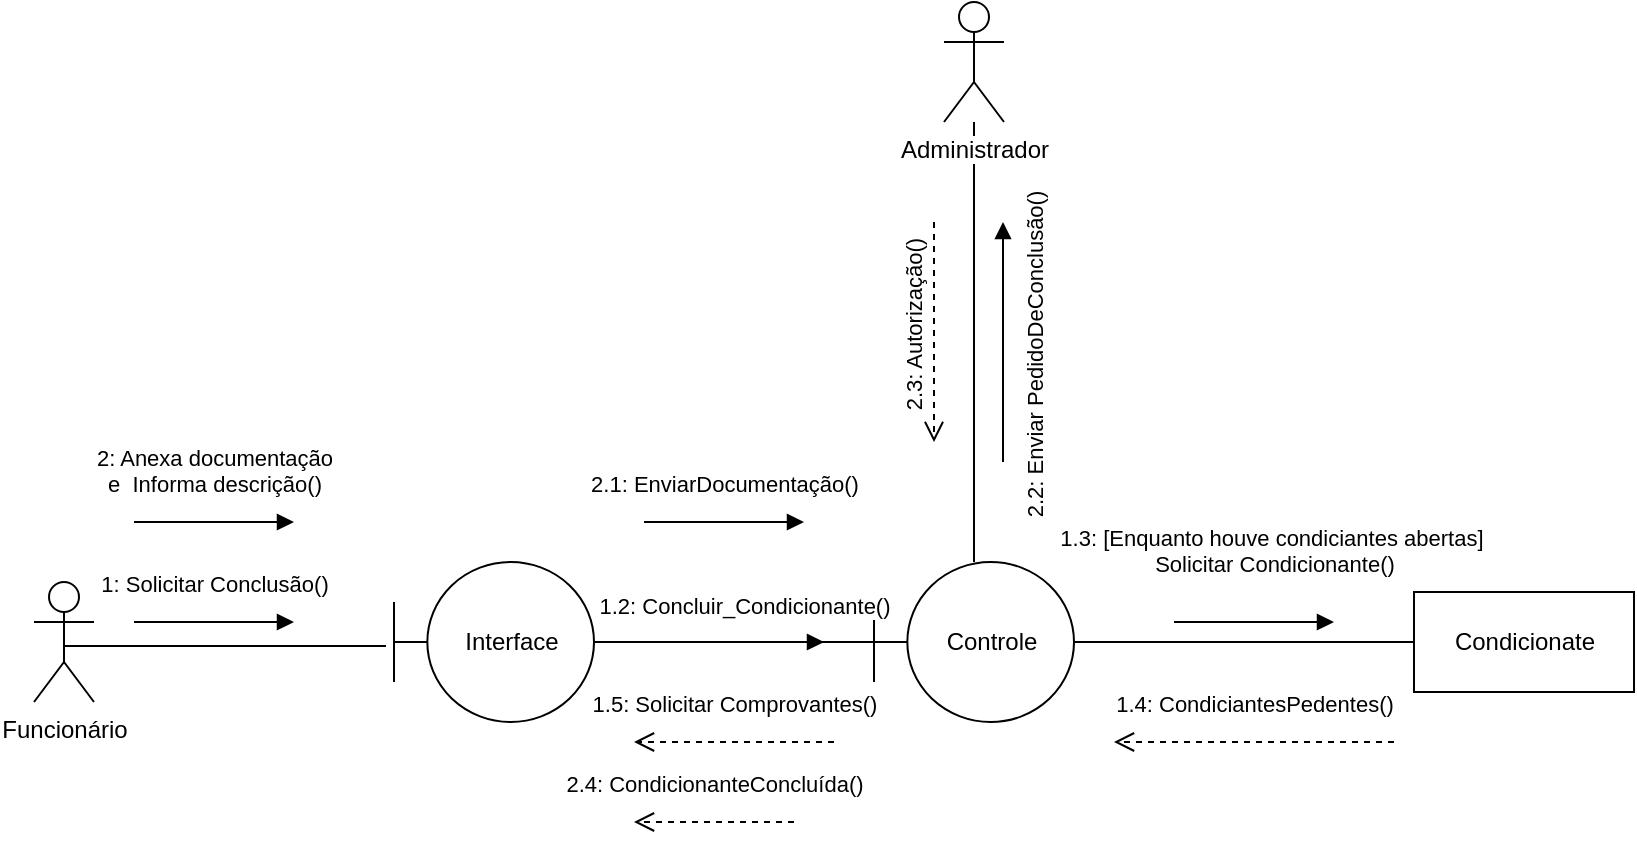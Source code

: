 <mxfile version="12.3.7" type="device" pages="2"><diagram name="Page-1" id="c4acf3e9-155e-7222-9cf6-157b1a14988f"><mxGraphModel dx="1718" dy="1634" grid="1" gridSize="10" guides="1" tooltips="1" connect="1" arrows="1" fold="1" page="1" pageScale="1" pageWidth="850" pageHeight="1100" background="#ffffff" math="0" shadow="0"><root><mxCell id="0"/><mxCell id="1" parent="0"/><mxCell id="aE0h8bJ1oRZVOPsR-xV4-22" style="edgeStyle=orthogonalEdgeStyle;rounded=0;orthogonalLoop=1;jettySize=auto;html=1;exitX=0.5;exitY=0;exitDx=0;exitDy=0;exitPerimeter=0;entryX=-0.04;entryY=0.525;entryDx=0;entryDy=0;entryPerimeter=0;endArrow=none;endFill=0;" parent="1" source="aE0h8bJ1oRZVOPsR-xV4-10" target="aE0h8bJ1oRZVOPsR-xV4-12" edge="1"><mxGeometry relative="1" as="geometry"><Array as="points"><mxPoint x="-781" y="-748"/></Array></mxGeometry></mxCell><mxCell id="aE0h8bJ1oRZVOPsR-xV4-10" value="Funcionário" style="shape=umlActor;verticalLabelPosition=bottom;labelBackgroundColor=#ffffff;verticalAlign=top;html=1;outlineConnect=0;" parent="1" vertex="1"><mxGeometry x="-796" y="-780" width="30" height="60" as="geometry"/></mxCell><mxCell id="aE0h8bJ1oRZVOPsR-xV4-19" style="edgeStyle=orthogonalEdgeStyle;rounded=0;orthogonalLoop=1;jettySize=auto;html=1;endArrow=none;endFill=0;" parent="1" source="aE0h8bJ1oRZVOPsR-xV4-12" target="aE0h8bJ1oRZVOPsR-xV4-13" edge="1"><mxGeometry relative="1" as="geometry"/></mxCell><mxCell id="aE0h8bJ1oRZVOPsR-xV4-12" value="Interface" style="shape=umlBoundary;whiteSpace=wrap;html=1;" parent="1" vertex="1"><mxGeometry x="-616" y="-790" width="100" height="80" as="geometry"/></mxCell><mxCell id="2a3ewdaPCh-1xRew81gl-8" style="edgeStyle=orthogonalEdgeStyle;rounded=0;orthogonalLoop=1;jettySize=auto;html=1;endArrow=none;endFill=0;" parent="1" source="aE0h8bJ1oRZVOPsR-xV4-13" target="2a3ewdaPCh-1xRew81gl-7" edge="1"><mxGeometry relative="1" as="geometry"/></mxCell><mxCell id="2a3ewdaPCh-1xRew81gl-26" style="edgeStyle=orthogonalEdgeStyle;rounded=0;orthogonalLoop=1;jettySize=auto;html=1;endArrow=none;endFill=0;" parent="1" source="aE0h8bJ1oRZVOPsR-xV4-13" target="2a3ewdaPCh-1xRew81gl-9" edge="1"><mxGeometry relative="1" as="geometry"/></mxCell><mxCell id="aE0h8bJ1oRZVOPsR-xV4-13" value="Controle" style="shape=umlBoundary;whiteSpace=wrap;html=1;" parent="1" vertex="1"><mxGeometry x="-376" y="-790" width="100" height="80" as="geometry"/></mxCell><mxCell id="2a3ewdaPCh-1xRew81gl-3" value="2.2: Enviar PedidoDeConclusão()" style="html=1;verticalAlign=top;endArrow=block;horizontal=0;" parent="1" edge="1"><mxGeometry y="-10" width="80" relative="1" as="geometry"><mxPoint x="-311.5" y="-840" as="sourcePoint"/><mxPoint x="-311.5" y="-960" as="targetPoint"/><mxPoint as="offset"/></mxGeometry></mxCell><mxCell id="2a3ewdaPCh-1xRew81gl-4" value="2.3: Autorização()&amp;nbsp;" style="html=1;verticalAlign=middle;endArrow=open;dashed=1;endSize=8;horizontal=0;" parent="1" edge="1"><mxGeometry x="-0.091" y="-10" relative="1" as="geometry"><mxPoint x="-346" y="-960" as="sourcePoint"/><mxPoint x="-346" y="-850" as="targetPoint"/><mxPoint as="offset"/></mxGeometry></mxCell><mxCell id="2a3ewdaPCh-1xRew81gl-5" value="1.5: Solicitar Comprovantes()" style="html=1;verticalAlign=bottom;endArrow=open;dashed=1;endSize=8;" parent="1" edge="1"><mxGeometry y="-10" relative="1" as="geometry"><mxPoint x="-396" y="-700" as="sourcePoint"/><mxPoint x="-496" y="-700" as="targetPoint"/><mxPoint as="offset"/></mxGeometry></mxCell><mxCell id="2a3ewdaPCh-1xRew81gl-6" value="1: Solicitar Conclusão()" style="html=1;verticalAlign=bottom;endArrow=block;" parent="1" edge="1"><mxGeometry y="10" width="80" relative="1" as="geometry"><mxPoint x="-746" y="-760" as="sourcePoint"/><mxPoint x="-666" y="-760" as="targetPoint"/><mxPoint as="offset"/></mxGeometry></mxCell><mxCell id="2a3ewdaPCh-1xRew81gl-7" value="Condicionate" style="html=1;" parent="1" vertex="1"><mxGeometry x="-106" y="-775" width="110" height="50" as="geometry"/></mxCell><mxCell id="2a3ewdaPCh-1xRew81gl-9" value="Administrador" style="shape=umlActor;verticalLabelPosition=bottom;labelBackgroundColor=#ffffff;verticalAlign=top;html=1;outlineConnect=0;" parent="1" vertex="1"><mxGeometry x="-341" y="-1070" width="30" height="60" as="geometry"/></mxCell><mxCell id="2a3ewdaPCh-1xRew81gl-15" value="1.3: [Enquanto houve condiciantes abertas]&amp;nbsp;&lt;br&gt;Solicitar Condicionante()" style="html=1;verticalAlign=bottom;endArrow=block;" parent="1" edge="1"><mxGeometry x="0.25" y="20" width="80" relative="1" as="geometry"><mxPoint x="-226" y="-760" as="sourcePoint"/><mxPoint x="-146" y="-760" as="targetPoint"/><mxPoint as="offset"/></mxGeometry></mxCell><mxCell id="2a3ewdaPCh-1xRew81gl-18" value="1.4: CondiciantesPedentes()" style="html=1;verticalAlign=bottom;endArrow=open;dashed=1;endSize=8;" parent="1" edge="1"><mxGeometry y="-10" relative="1" as="geometry"><mxPoint x="-116" y="-700" as="sourcePoint"/><mxPoint x="-256" y="-700" as="targetPoint"/><Array as="points"><mxPoint x="-196" y="-700"/></Array><mxPoint as="offset"/></mxGeometry></mxCell><mxCell id="2a3ewdaPCh-1xRew81gl-19" value="2: Anexa documentação &lt;br&gt;e&amp;nbsp; Informa descrição()" style="html=1;verticalAlign=bottom;endArrow=block;" parent="1" edge="1"><mxGeometry y="10" width="80" relative="1" as="geometry"><mxPoint x="-746" y="-810" as="sourcePoint"/><mxPoint x="-666" y="-810" as="targetPoint"/><mxPoint as="offset"/></mxGeometry></mxCell><mxCell id="2a3ewdaPCh-1xRew81gl-23" value="2.1: EnviarDocumentação()" style="html=1;verticalAlign=bottom;endArrow=block;" parent="1" edge="1"><mxGeometry y="10" width="80" relative="1" as="geometry"><mxPoint x="-491" y="-810" as="sourcePoint"/><mxPoint x="-411" y="-810" as="targetPoint"/><mxPoint as="offset"/></mxGeometry></mxCell><mxCell id="2a3ewdaPCh-1xRew81gl-24" value="1.2: Concluir_Condicionante()" style="html=1;verticalAlign=bottom;endArrow=block;" parent="1" edge="1"><mxGeometry y="10" width="80" relative="1" as="geometry"><mxPoint x="-481" y="-750" as="sourcePoint"/><mxPoint x="-401" y="-750" as="targetPoint"/><mxPoint y="1" as="offset"/></mxGeometry></mxCell><mxCell id="2a3ewdaPCh-1xRew81gl-25" value="2.4: CondicionanteConcluída()" style="html=1;verticalAlign=bottom;endArrow=open;dashed=1;endSize=8;" parent="1" edge="1"><mxGeometry y="-10" relative="1" as="geometry"><mxPoint x="-416" y="-660" as="sourcePoint"/><mxPoint x="-496" y="-660" as="targetPoint"/><mxPoint as="offset"/></mxGeometry></mxCell></root></mxGraphModel></diagram><diagram id="mULAcgezjepbnO0S8fcp" name="Página-2"><mxGraphModel dx="868" dy="534" grid="1" gridSize="10" guides="1" tooltips="1" connect="1" arrows="1" fold="1" page="1" pageScale="1" pageWidth="827" pageHeight="1169" math="0" shadow="0"><root><mxCell id="lsEZO56mAaY8bboiaF_G-0"/><mxCell id="lsEZO56mAaY8bboiaF_G-1" parent="lsEZO56mAaY8bboiaF_G-0"/><mxCell id="lsEZO56mAaY8bboiaF_G-2" value="Controle de licenças" style="html=1;whiteSpace=wrap;container=1;fontSize=11;fontColor=#000000;spacing=0;strokeOpacity=100;fillOpacity=0;fillColor=#000000;strokeWidth=1.2;verticalAlign=top;" vertex="1" parent="lsEZO56mAaY8bboiaF_G-1"><mxGeometry x="30" y="215" width="588" height="480" as="geometry"><mxRectangle x="72" y="720" width="130" height="20" as="alternateBounds"/></mxGeometry></mxCell><mxCell id="lsEZO56mAaY8bboiaF_G-3" value="Administrador" style="html=1;whiteSpace=wrap;shape=umlActor;labelPosition=center;verticalLabelPosition=bottom;verticalAlign=top;whiteSpace=nowrap;fontSize=11;fontColor=#000000;spacing=0;strokeOpacity=100;strokeWidth=1.2;" vertex="1" parent="lsEZO56mAaY8bboiaF_G-1"><mxGeometry x="97" y="370" width="48" height="96" as="geometry"/></mxCell><mxCell id="lsEZO56mAaY8bboiaF_G-4" value="Autenticar&amp;nbsp; usuário" style="html=1;whiteSpace=wrap;shape=ellipse;fontSize=11;spacing=5;strokeOpacity=100;strokeWidth=1.2;" vertex="1" parent="lsEZO56mAaY8bboiaF_G-1"><mxGeometry x="469" y="397" width="84" height="54" as="geometry"/></mxCell><mxCell id="lsEZO56mAaY8bboiaF_G-5" value="include" style="html=1;whiteSpace=wrap;;fontSize=11;fontColor=#000000;spacing=5;strokeOpacity=0;fillOpacity=0;fillColor=#ffffff;strokeWidth=1.2;" vertex="1" parent="lsEZO56mAaY8bboiaF_G-1"><mxGeometry x="421" y="430" width="48" height="15" as="geometry"/></mxCell><mxCell id="lsEZO56mAaY8bboiaF_G-6" style="edgeStyle=orthogonalEdgeStyle;rounded=0;orthogonalLoop=1;jettySize=auto;html=1;exitX=1;exitY=0.5;exitDx=0;exitDy=0;entryX=0;entryY=0.5;entryDx=0;entryDy=0;dashed=1;" edge="1" parent="lsEZO56mAaY8bboiaF_G-1" source="lsEZO56mAaY8bboiaF_G-7" target="lsEZO56mAaY8bboiaF_G-4"><mxGeometry relative="1" as="geometry"/></mxCell><mxCell id="lsEZO56mAaY8bboiaF_G-7" value="Adicionar Licença" style="html=1;whiteSpace=wrap;shape=ellipse;fontSize=11;fontColor=#000000;spacing=5;strokeOpacity=100;strokeWidth=1.2;" vertex="1" parent="lsEZO56mAaY8bboiaF_G-1"><mxGeometry x="253" y="250" width="96" height="60" as="geometry"/></mxCell><mxCell id="lsEZO56mAaY8bboiaF_G-8" value="" style="html=1;jettySize=18;fontSize=11;strokeWidth=1.2;rounded=1;arcSize=0;edgeStyle=orthogonalEdgeStyle;startArrow=none;endArrow=none;exitX=0.512;exitY=0.5;exitPerimeter=1;entryX=-0.006;entryY=0.5;entryPerimeter=1;" edge="1" parent="lsEZO56mAaY8bboiaF_G-1" source="lsEZO56mAaY8bboiaF_G-3" target="lsEZO56mAaY8bboiaF_G-7"><mxGeometry width="100" height="100" relative="1" as="geometry"/></mxCell><mxCell id="lsEZO56mAaY8bboiaF_G-9" style="edgeStyle=orthogonalEdgeStyle;rounded=0;orthogonalLoop=1;jettySize=auto;html=1;exitX=1;exitY=0.5;exitDx=0;exitDy=0;dashed=1;" edge="1" parent="lsEZO56mAaY8bboiaF_G-1" source="lsEZO56mAaY8bboiaF_G-10" target="lsEZO56mAaY8bboiaF_G-4"><mxGeometry relative="1" as="geometry"/></mxCell><mxCell id="lsEZO56mAaY8bboiaF_G-10" value="Alterar Licença" style="html=1;whiteSpace=wrap;shape=ellipse;fontSize=11;spacing=5;strokeOpacity=100;strokeWidth=1.2;" vertex="1" parent="lsEZO56mAaY8bboiaF_G-1"><mxGeometry x="253" y="346" width="96" height="60" as="geometry"/></mxCell><mxCell id="lsEZO56mAaY8bboiaF_G-11" style="edgeStyle=orthogonalEdgeStyle;rounded=0;orthogonalLoop=1;jettySize=auto;html=1;dashed=1;" edge="1" parent="lsEZO56mAaY8bboiaF_G-1" source="lsEZO56mAaY8bboiaF_G-12" target="lsEZO56mAaY8bboiaF_G-4"><mxGeometry relative="1" as="geometry"/></mxCell><mxCell id="lsEZO56mAaY8bboiaF_G-12" value="Remover Licença" style="html=1;whiteSpace=wrap;shape=ellipse;fontSize=11;spacing=5;strokeOpacity=100;strokeWidth=1.2;" vertex="1" parent="lsEZO56mAaY8bboiaF_G-1"><mxGeometry x="253" y="442" width="96" height="60" as="geometry"/></mxCell><mxCell id="lsEZO56mAaY8bboiaF_G-13" style="edgeStyle=orthogonalEdgeStyle;rounded=0;orthogonalLoop=1;jettySize=auto;html=1;entryX=0;entryY=0.5;entryDx=0;entryDy=0;dashed=1;" edge="1" parent="lsEZO56mAaY8bboiaF_G-1" source="lsEZO56mAaY8bboiaF_G-14" target="lsEZO56mAaY8bboiaF_G-4"><mxGeometry relative="1" as="geometry"/></mxCell><mxCell id="lsEZO56mAaY8bboiaF_G-14" value="Visualizar&amp;nbsp;as licenças" style="html=1;whiteSpace=wrap;shape=ellipse;fontSize=11;spacing=5;strokeOpacity=100;strokeWidth=1.2;" vertex="1" parent="lsEZO56mAaY8bboiaF_G-1"><mxGeometry x="253" y="550" width="96" height="60" as="geometry"/></mxCell><mxCell id="lsEZO56mAaY8bboiaF_G-15" value="" style="html=1;jettySize=18;fontSize=11;strokeWidth=1.2;rounded=1;arcSize=0;edgeStyle=orthogonalEdgeStyle;startArrow=none;endArrow=none;exitX=0.512;exitY=0.5;exitPerimeter=1;entryX=-0.006;entryY=0.5;entryPerimeter=1;" edge="1" parent="lsEZO56mAaY8bboiaF_G-1" source="lsEZO56mAaY8bboiaF_G-3" target="lsEZO56mAaY8bboiaF_G-10"><mxGeometry width="100" height="100" relative="1" as="geometry"/></mxCell><mxCell id="lsEZO56mAaY8bboiaF_G-16" value="" style="html=1;jettySize=18;fontSize=11;strokeWidth=1.2;rounded=1;arcSize=0;edgeStyle=orthogonalEdgeStyle;startArrow=none;endArrow=none;exitX=1;exitY=0.5;exitPerimeter=1;entryX=-0.006;entryY=0.5;entryPerimeter=1;" edge="1" parent="lsEZO56mAaY8bboiaF_G-1" source="lsEZO56mAaY8bboiaF_G-3" target="lsEZO56mAaY8bboiaF_G-12"><mxGeometry width="100" height="100" relative="1" as="geometry"/></mxCell><mxCell id="lsEZO56mAaY8bboiaF_G-17" value="" style="html=1;jettySize=18;fontSize=11;strokeWidth=1.2;rounded=1;arcSize=0;edgeStyle=orthogonalEdgeStyle;startArrow=none;endArrow=none;exitX=0.512;exitY=0.5;exitPerimeter=1;entryX=-0.006;entryY=0.5;entryPerimeter=1;" edge="1" parent="lsEZO56mAaY8bboiaF_G-1" source="lsEZO56mAaY8bboiaF_G-3" target="lsEZO56mAaY8bboiaF_G-14"><mxGeometry width="100" height="100" relative="1" as="geometry"/></mxCell><mxCell id="lsEZO56mAaY8bboiaF_G-18" value="Controle de usuários" style="html=1;whiteSpace=wrap;container=1;fontSize=11;fontColor=#000000;spacing=0;strokeOpacity=100;fillOpacity=0;fillColor=#000000;strokeWidth=1.2;verticalAlign=top;" vertex="1" parent="lsEZO56mAaY8bboiaF_G-1"><mxGeometry x="655" y="215" width="588" height="480" as="geometry"><mxRectangle x="72" y="720" width="130" height="20" as="alternateBounds"/></mxGeometry></mxCell><mxCell id="lsEZO56mAaY8bboiaF_G-19" value="Administrador" style="html=1;whiteSpace=wrap;shape=umlActor;labelPosition=center;verticalLabelPosition=bottom;verticalAlign=top;whiteSpace=nowrap;fontSize=11;fontColor=#000000;spacing=0;strokeOpacity=100;strokeWidth=1.2;" vertex="1" parent="lsEZO56mAaY8bboiaF_G-1"><mxGeometry x="722" y="370" width="48" height="96" as="geometry"/></mxCell><mxCell id="lsEZO56mAaY8bboiaF_G-20" value="Autenticar&amp;nbsp; usuário" style="html=1;whiteSpace=wrap;shape=ellipse;fontSize=11;spacing=5;strokeOpacity=100;strokeWidth=1.2;" vertex="1" parent="lsEZO56mAaY8bboiaF_G-1"><mxGeometry x="1094" y="397" width="84" height="54" as="geometry"/></mxCell><mxCell id="lsEZO56mAaY8bboiaF_G-21" value="include" style="html=1;whiteSpace=wrap;;fontSize=11;fontColor=#000000;spacing=5;strokeOpacity=0;fillOpacity=0;fillColor=#ffffff;strokeWidth=1.2;" vertex="1" parent="lsEZO56mAaY8bboiaF_G-1"><mxGeometry x="1046" y="430" width="48" height="15" as="geometry"/></mxCell><mxCell id="lsEZO56mAaY8bboiaF_G-22" style="edgeStyle=orthogonalEdgeStyle;rounded=0;orthogonalLoop=1;jettySize=auto;html=1;exitX=1;exitY=0.5;exitDx=0;exitDy=0;entryX=0;entryY=0.5;entryDx=0;entryDy=0;dashed=1;" edge="1" parent="lsEZO56mAaY8bboiaF_G-1" source="lsEZO56mAaY8bboiaF_G-23" target="lsEZO56mAaY8bboiaF_G-20"><mxGeometry relative="1" as="geometry"/></mxCell><mxCell id="lsEZO56mAaY8bboiaF_G-23" value="Adicionar Usuário" style="html=1;whiteSpace=wrap;shape=ellipse;fontSize=11;fontColor=#000000;spacing=5;strokeOpacity=100;strokeWidth=1.2;" vertex="1" parent="lsEZO56mAaY8bboiaF_G-1"><mxGeometry x="878" y="250" width="96" height="60" as="geometry"/></mxCell><mxCell id="lsEZO56mAaY8bboiaF_G-24" value="" style="html=1;jettySize=18;fontSize=11;strokeWidth=1.2;rounded=1;arcSize=0;edgeStyle=orthogonalEdgeStyle;startArrow=none;endArrow=none;exitX=0.512;exitY=0.5;exitPerimeter=1;entryX=-0.006;entryY=0.5;entryPerimeter=1;" edge="1" parent="lsEZO56mAaY8bboiaF_G-1" source="lsEZO56mAaY8bboiaF_G-19" target="lsEZO56mAaY8bboiaF_G-23"><mxGeometry width="100" height="100" relative="1" as="geometry"/></mxCell><mxCell id="lsEZO56mAaY8bboiaF_G-25" style="edgeStyle=orthogonalEdgeStyle;rounded=0;orthogonalLoop=1;jettySize=auto;html=1;exitX=1;exitY=0.5;exitDx=0;exitDy=0;dashed=1;" edge="1" parent="lsEZO56mAaY8bboiaF_G-1" source="lsEZO56mAaY8bboiaF_G-26" target="lsEZO56mAaY8bboiaF_G-20"><mxGeometry relative="1" as="geometry"/></mxCell><mxCell id="lsEZO56mAaY8bboiaF_G-26" value="Alterar Usuário" style="html=1;whiteSpace=wrap;shape=ellipse;fontSize=11;spacing=5;strokeOpacity=100;strokeWidth=1.2;" vertex="1" parent="lsEZO56mAaY8bboiaF_G-1"><mxGeometry x="878" y="346" width="96" height="60" as="geometry"/></mxCell><mxCell id="lsEZO56mAaY8bboiaF_G-27" style="edgeStyle=orthogonalEdgeStyle;rounded=0;orthogonalLoop=1;jettySize=auto;html=1;dashed=1;" edge="1" parent="lsEZO56mAaY8bboiaF_G-1" source="lsEZO56mAaY8bboiaF_G-28" target="lsEZO56mAaY8bboiaF_G-20"><mxGeometry relative="1" as="geometry"/></mxCell><mxCell id="lsEZO56mAaY8bboiaF_G-28" value="Remover Usuário" style="html=1;whiteSpace=wrap;shape=ellipse;fontSize=11;spacing=5;strokeOpacity=100;strokeWidth=1.2;" vertex="1" parent="lsEZO56mAaY8bboiaF_G-1"><mxGeometry x="878" y="442" width="96" height="60" as="geometry"/></mxCell><mxCell id="lsEZO56mAaY8bboiaF_G-29" style="edgeStyle=orthogonalEdgeStyle;rounded=0;orthogonalLoop=1;jettySize=auto;html=1;entryX=0;entryY=0.5;entryDx=0;entryDy=0;dashed=1;" edge="1" parent="lsEZO56mAaY8bboiaF_G-1" source="lsEZO56mAaY8bboiaF_G-30" target="lsEZO56mAaY8bboiaF_G-20"><mxGeometry relative="1" as="geometry"/></mxCell><mxCell id="lsEZO56mAaY8bboiaF_G-30" value="Visualizar&amp;nbsp;Usuários" style="html=1;whiteSpace=wrap;shape=ellipse;fontSize=11;spacing=5;strokeOpacity=100;strokeWidth=1.2;" vertex="1" parent="lsEZO56mAaY8bboiaF_G-1"><mxGeometry x="878" y="550" width="96" height="60" as="geometry"/></mxCell><mxCell id="lsEZO56mAaY8bboiaF_G-31" value="" style="html=1;jettySize=18;fontSize=11;strokeWidth=1.2;rounded=1;arcSize=0;edgeStyle=orthogonalEdgeStyle;startArrow=none;endArrow=none;exitX=0.512;exitY=0.5;exitPerimeter=1;entryX=-0.006;entryY=0.5;entryPerimeter=1;" edge="1" parent="lsEZO56mAaY8bboiaF_G-1" source="lsEZO56mAaY8bboiaF_G-19" target="lsEZO56mAaY8bboiaF_G-26"><mxGeometry width="100" height="100" relative="1" as="geometry"/></mxCell><mxCell id="lsEZO56mAaY8bboiaF_G-32" value="" style="html=1;jettySize=18;fontSize=11;strokeWidth=1.2;rounded=1;arcSize=0;edgeStyle=orthogonalEdgeStyle;startArrow=none;endArrow=none;exitX=1;exitY=0.5;exitPerimeter=1;entryX=-0.006;entryY=0.5;entryPerimeter=1;" edge="1" parent="lsEZO56mAaY8bboiaF_G-1" source="lsEZO56mAaY8bboiaF_G-19" target="lsEZO56mAaY8bboiaF_G-28"><mxGeometry width="100" height="100" relative="1" as="geometry"/></mxCell><mxCell id="lsEZO56mAaY8bboiaF_G-33" value="" style="html=1;jettySize=18;fontSize=11;strokeWidth=1.2;rounded=1;arcSize=0;edgeStyle=orthogonalEdgeStyle;startArrow=none;endArrow=none;exitX=0.512;exitY=0.5;exitPerimeter=1;entryX=-0.006;entryY=0.5;entryPerimeter=1;" edge="1" parent="lsEZO56mAaY8bboiaF_G-1" source="lsEZO56mAaY8bboiaF_G-19" target="lsEZO56mAaY8bboiaF_G-30"><mxGeometry width="100" height="100" relative="1" as="geometry"/></mxCell><mxCell id="lsEZO56mAaY8bboiaF_G-34" value="Gerar relatório" style="html=1;whiteSpace=wrap;container=1;fontSize=11;fontColor=#000000;spacing=0;strokeOpacity=100;fillOpacity=0;fillColor=#000000;strokeWidth=1.2;verticalAlign=top;" vertex="1" parent="lsEZO56mAaY8bboiaF_G-1"><mxGeometry x="1267" y="215" width="510" height="320" as="geometry"><mxRectangle x="1277" y="50" width="130" height="20" as="alternateBounds"/></mxGeometry></mxCell><mxCell id="lsEZO56mAaY8bboiaF_G-35" value="Gerar relátorio" style="html=1;whiteSpace=wrap;shape=ellipse;fontSize=11;spacing=5;strokeOpacity=100;strokeWidth=1.2;" vertex="1" parent="lsEZO56mAaY8bboiaF_G-34"><mxGeometry x="171.735" y="115.333" width="83.265" height="40" as="geometry"/></mxCell><mxCell id="lsEZO56mAaY8bboiaF_G-36" value="Autenticar&amp;nbsp; usuário" style="html=1;whiteSpace=wrap;shape=ellipse;fontSize=11;spacing=5;strokeOpacity=100;strokeWidth=1.2;" vertex="1" parent="lsEZO56mAaY8bboiaF_G-34"><mxGeometry x="339.133" y="117.333" width="72.857" height="36" as="geometry"/></mxCell><mxCell id="lsEZO56mAaY8bboiaF_G-37" style="edgeStyle=orthogonalEdgeStyle;rounded=0;orthogonalLoop=1;jettySize=auto;html=1;entryX=0;entryY=0.5;entryDx=0;entryDy=0;dashed=1;" edge="1" parent="lsEZO56mAaY8bboiaF_G-34" source="lsEZO56mAaY8bboiaF_G-35" target="lsEZO56mAaY8bboiaF_G-36"><mxGeometry relative="1" as="geometry"/></mxCell><mxCell id="lsEZO56mAaY8bboiaF_G-38" value="include" style="html=1;whiteSpace=wrap;;fontSize=11;fontColor=#000000;spacing=5;strokeOpacity=0;fillOpacity=0;fillColor=#ffffff;strokeWidth=1.2;" vertex="1" parent="lsEZO56mAaY8bboiaF_G-34"><mxGeometry x="291" y="120.5" width="48" height="15" as="geometry"/></mxCell><mxCell id="lsEZO56mAaY8bboiaF_G-39" value="Administrador" style="html=1;whiteSpace=wrap;shape=umlActor;labelPosition=center;verticalLabelPosition=bottom;verticalAlign=top;whiteSpace=nowrap;fontSize=11;fontColor=#000000;spacing=0;strokeOpacity=100;strokeWidth=1.2;" vertex="1" parent="lsEZO56mAaY8bboiaF_G-34"><mxGeometry x="60" y="87.5" width="48" height="96" as="geometry"/></mxCell><mxCell id="lsEZO56mAaY8bboiaF_G-40" value="" style="html=1;jettySize=18;fontSize=11;strokeWidth=1.2;rounded=1;arcSize=0;edgeStyle=orthogonalEdgeStyle;startArrow=none;endArrow=none;exitX=0.512;exitY=0.5;exitPerimeter=1;entryX=-0.006;entryY=0.5;entryPerimeter=1;" edge="1" parent="lsEZO56mAaY8bboiaF_G-34" source="lsEZO56mAaY8bboiaF_G-39" target="lsEZO56mAaY8bboiaF_G-35"><mxGeometry width="100" height="100" relative="1" as="geometry"/></mxCell><mxCell id="lsEZO56mAaY8bboiaF_G-41" value="Controle de documentação" style="html=1;whiteSpace=wrap;container=1;fontSize=11;fontColor=#000000;spacing=0;strokeOpacity=100;fillOpacity=0;fillColor=#000000;strokeWidth=1.2;verticalAlign=top;" vertex="1" parent="lsEZO56mAaY8bboiaF_G-1"><mxGeometry x="37" y="727.5" width="588" height="480" as="geometry"><mxRectangle x="70" y="1272.5" width="130" height="20" as="alternateBounds"/></mxGeometry></mxCell><mxCell id="lsEZO56mAaY8bboiaF_G-42" value="Aprovar conclusão de condicionantes" style="html=1;whiteSpace=wrap;shape=ellipse;fontSize=11;spacing=5;strokeOpacity=100;strokeWidth=1.2;" vertex="1" parent="lsEZO56mAaY8bboiaF_G-41"><mxGeometry x="187.5" y="97.5" width="107" height="72" as="geometry"/></mxCell><mxCell id="lsEZO56mAaY8bboiaF_G-43" style="edgeStyle=orthogonalEdgeStyle;rounded=0;orthogonalLoop=1;jettySize=auto;html=1;exitX=1;exitY=0.5;exitDx=0;exitDy=0;entryX=0;entryY=0.5;entryDx=0;entryDy=0;dashed=1;" edge="1" parent="lsEZO56mAaY8bboiaF_G-41" source="lsEZO56mAaY8bboiaF_G-44" target="lsEZO56mAaY8bboiaF_G-45"><mxGeometry relative="1" as="geometry"/></mxCell><mxCell id="lsEZO56mAaY8bboiaF_G-44" value="Aprovar/Recusar requisição de prazos" style="html=1;whiteSpace=wrap;shape=ellipse;fontSize=11;spacing=5;strokeOpacity=100;strokeWidth=1.2;" vertex="1" parent="lsEZO56mAaY8bboiaF_G-41"><mxGeometry x="179.5" y="240" width="115" height="72" as="geometry"/></mxCell><mxCell id="lsEZO56mAaY8bboiaF_G-45" value="Autenticar&amp;nbsp; usuário" style="html=1;whiteSpace=wrap;shape=ellipse;fontSize=11;spacing=5;strokeOpacity=100;strokeWidth=1.2;" vertex="1" parent="lsEZO56mAaY8bboiaF_G-41"><mxGeometry x="430" y="186" width="84" height="54" as="geometry"/></mxCell><mxCell id="lsEZO56mAaY8bboiaF_G-46" style="edgeStyle=orthogonalEdgeStyle;rounded=0;orthogonalLoop=1;jettySize=auto;html=1;entryX=0;entryY=0.5;entryDx=0;entryDy=0;dashed=1;" edge="1" parent="lsEZO56mAaY8bboiaF_G-41" source="lsEZO56mAaY8bboiaF_G-42" target="lsEZO56mAaY8bboiaF_G-45"><mxGeometry relative="1" as="geometry"><mxPoint x="318.571" y="64.5" as="sourcePoint"/></mxGeometry></mxCell><mxCell id="lsEZO56mAaY8bboiaF_G-47" value="include" style="html=1;whiteSpace=wrap;;fontSize=11;fontColor=#000000;spacing=5;strokeOpacity=0;fillOpacity=0;fillColor=#ffffff;strokeWidth=1.2;" vertex="1" parent="lsEZO56mAaY8bboiaF_G-41"><mxGeometry x="380" y="198" width="48" height="15" as="geometry"/></mxCell><mxCell id="lsEZO56mAaY8bboiaF_G-48" style="edgeStyle=orthogonalEdgeStyle;rounded=0;orthogonalLoop=1;jettySize=auto;html=1;endArrow=none;endFill=0;" edge="1" parent="lsEZO56mAaY8bboiaF_G-41" source="lsEZO56mAaY8bboiaF_G-50" target="lsEZO56mAaY8bboiaF_G-42"><mxGeometry relative="1" as="geometry"><Array as="points"><mxPoint x="150" y="198"/><mxPoint x="150" y="134"/></Array></mxGeometry></mxCell><mxCell id="lsEZO56mAaY8bboiaF_G-49" style="edgeStyle=orthogonalEdgeStyle;rounded=0;orthogonalLoop=1;jettySize=auto;html=1;endArrow=none;endFill=0;" edge="1" parent="lsEZO56mAaY8bboiaF_G-41" source="lsEZO56mAaY8bboiaF_G-50" target="lsEZO56mAaY8bboiaF_G-44"><mxGeometry relative="1" as="geometry"><Array as="points"><mxPoint x="150" y="198"/><mxPoint x="150" y="276"/></Array></mxGeometry></mxCell><mxCell id="lsEZO56mAaY8bboiaF_G-50" value="Administrador" style="html=1;whiteSpace=wrap;shape=umlActor;labelPosition=center;verticalLabelPosition=bottom;verticalAlign=top;whiteSpace=nowrap;fontSize=11;fontColor=#000000;spacing=0;strokeOpacity=100;strokeWidth=1.2;" vertex="1" parent="lsEZO56mAaY8bboiaF_G-41"><mxGeometry x="50" y="150" width="48" height="96" as="geometry"/></mxCell><mxCell id="lsEZO56mAaY8bboiaF_G-51" value="Tem como elemento novo, &quot;Aprovar conclusão de condicionantes&quot;&amp;nbsp;" style="shape=note;whiteSpace=wrap;html=1;size=14;verticalAlign=top;align=left;spacingTop=-6;" vertex="1" parent="lsEZO56mAaY8bboiaF_G-41"><mxGeometry x="422" y="47.5" width="100" height="70" as="geometry"/></mxCell><mxCell id="lsEZO56mAaY8bboiaF_G-52" value="Controle de condicionantes" style="html=1;whiteSpace=wrap;container=1;fontSize=11;fontColor=#000000;spacing=0;strokeOpacity=100;fillOpacity=0;fillColor=#000000;strokeWidth=1.2;verticalAlign=top;" vertex="1" parent="lsEZO56mAaY8bboiaF_G-1"><mxGeometry x="655" y="727" width="588" height="480" as="geometry"><mxRectangle x="72" y="720" width="130" height="20" as="alternateBounds"/></mxGeometry></mxCell><mxCell id="lsEZO56mAaY8bboiaF_G-53" value="Administrador" style="html=1;whiteSpace=wrap;shape=umlActor;labelPosition=center;verticalLabelPosition=bottom;verticalAlign=top;whiteSpace=nowrap;fontSize=11;fontColor=#000000;spacing=0;strokeOpacity=100;strokeWidth=1.2;" vertex="1" parent="lsEZO56mAaY8bboiaF_G-1"><mxGeometry x="722" y="882" width="48" height="96" as="geometry"/></mxCell><mxCell id="lsEZO56mAaY8bboiaF_G-54" value="Autenticar&amp;nbsp; usuário" style="html=1;whiteSpace=wrap;shape=ellipse;fontSize=11;spacing=5;strokeOpacity=100;strokeWidth=1.2;" vertex="1" parent="lsEZO56mAaY8bboiaF_G-1"><mxGeometry x="1094" y="909" width="84" height="54" as="geometry"/></mxCell><mxCell id="lsEZO56mAaY8bboiaF_G-55" value="include" style="html=1;whiteSpace=wrap;;fontSize=11;fontColor=#000000;spacing=5;strokeOpacity=0;fillOpacity=0;fillColor=#ffffff;strokeWidth=1.2;" vertex="1" parent="lsEZO56mAaY8bboiaF_G-1"><mxGeometry x="1046" y="942" width="48" height="15" as="geometry"/></mxCell><mxCell id="lsEZO56mAaY8bboiaF_G-56" style="edgeStyle=orthogonalEdgeStyle;rounded=0;orthogonalLoop=1;jettySize=auto;html=1;exitX=1;exitY=0.5;exitDx=0;exitDy=0;entryX=0;entryY=0.5;entryDx=0;entryDy=0;dashed=1;" edge="1" parent="lsEZO56mAaY8bboiaF_G-1" source="lsEZO56mAaY8bboiaF_G-57" target="lsEZO56mAaY8bboiaF_G-54"><mxGeometry relative="1" as="geometry"/></mxCell><mxCell id="lsEZO56mAaY8bboiaF_G-57" value="Adicionar Condicionante" style="html=1;whiteSpace=wrap;shape=ellipse;fontSize=11;fontColor=#000000;spacing=5;strokeOpacity=100;strokeWidth=1.2;" vertex="1" parent="lsEZO56mAaY8bboiaF_G-1"><mxGeometry x="878" y="762" width="96" height="60" as="geometry"/></mxCell><mxCell id="lsEZO56mAaY8bboiaF_G-58" value="" style="html=1;jettySize=18;fontSize=11;strokeWidth=1.2;rounded=1;arcSize=0;edgeStyle=orthogonalEdgeStyle;startArrow=none;endArrow=none;exitX=0.512;exitY=0.5;exitPerimeter=1;entryX=-0.006;entryY=0.5;entryPerimeter=1;" edge="1" parent="lsEZO56mAaY8bboiaF_G-1" source="lsEZO56mAaY8bboiaF_G-53" target="lsEZO56mAaY8bboiaF_G-57"><mxGeometry width="100" height="100" relative="1" as="geometry"/></mxCell><mxCell id="lsEZO56mAaY8bboiaF_G-59" style="edgeStyle=orthogonalEdgeStyle;rounded=0;orthogonalLoop=1;jettySize=auto;html=1;exitX=1;exitY=0.5;exitDx=0;exitDy=0;dashed=1;" edge="1" parent="lsEZO56mAaY8bboiaF_G-1" source="lsEZO56mAaY8bboiaF_G-60" target="lsEZO56mAaY8bboiaF_G-54"><mxGeometry relative="1" as="geometry"/></mxCell><mxCell id="lsEZO56mAaY8bboiaF_G-60" value="Alterar Condicionante" style="html=1;whiteSpace=wrap;shape=ellipse;fontSize=11;spacing=5;strokeOpacity=100;strokeWidth=1.2;" vertex="1" parent="lsEZO56mAaY8bboiaF_G-1"><mxGeometry x="878" y="858" width="96" height="60" as="geometry"/></mxCell><mxCell id="lsEZO56mAaY8bboiaF_G-61" style="edgeStyle=orthogonalEdgeStyle;rounded=0;orthogonalLoop=1;jettySize=auto;html=1;dashed=1;" edge="1" parent="lsEZO56mAaY8bboiaF_G-1" source="lsEZO56mAaY8bboiaF_G-62" target="lsEZO56mAaY8bboiaF_G-54"><mxGeometry relative="1" as="geometry"/></mxCell><mxCell id="lsEZO56mAaY8bboiaF_G-62" value="Remover Condicionante" style="html=1;whiteSpace=wrap;shape=ellipse;fontSize=11;spacing=5;strokeOpacity=100;strokeWidth=1.2;" vertex="1" parent="lsEZO56mAaY8bboiaF_G-1"><mxGeometry x="878" y="954" width="96" height="60" as="geometry"/></mxCell><mxCell id="lsEZO56mAaY8bboiaF_G-63" style="edgeStyle=orthogonalEdgeStyle;rounded=0;orthogonalLoop=1;jettySize=auto;html=1;entryX=0;entryY=0.5;entryDx=0;entryDy=0;dashed=1;" edge="1" parent="lsEZO56mAaY8bboiaF_G-1" source="lsEZO56mAaY8bboiaF_G-64" target="lsEZO56mAaY8bboiaF_G-54"><mxGeometry relative="1" as="geometry"/></mxCell><mxCell id="lsEZO56mAaY8bboiaF_G-64" value="Visualizar as Condicionante" style="html=1;whiteSpace=wrap;shape=ellipse;fontSize=11;spacing=5;strokeOpacity=100;strokeWidth=1.2;" vertex="1" parent="lsEZO56mAaY8bboiaF_G-1"><mxGeometry x="878" y="1062" width="96" height="60" as="geometry"/></mxCell><mxCell id="lsEZO56mAaY8bboiaF_G-65" value="" style="html=1;jettySize=18;fontSize=11;strokeWidth=1.2;rounded=1;arcSize=0;edgeStyle=orthogonalEdgeStyle;startArrow=none;endArrow=none;exitX=0.512;exitY=0.5;exitPerimeter=1;entryX=-0.006;entryY=0.5;entryPerimeter=1;" edge="1" parent="lsEZO56mAaY8bboiaF_G-1" source="lsEZO56mAaY8bboiaF_G-53" target="lsEZO56mAaY8bboiaF_G-60"><mxGeometry width="100" height="100" relative="1" as="geometry"/></mxCell><mxCell id="lsEZO56mAaY8bboiaF_G-66" value="" style="html=1;jettySize=18;fontSize=11;strokeWidth=1.2;rounded=1;arcSize=0;edgeStyle=orthogonalEdgeStyle;startArrow=none;endArrow=none;exitX=1;exitY=0.5;exitPerimeter=1;entryX=-0.006;entryY=0.5;entryPerimeter=1;" edge="1" parent="lsEZO56mAaY8bboiaF_G-1" source="lsEZO56mAaY8bboiaF_G-53" target="lsEZO56mAaY8bboiaF_G-62"><mxGeometry width="100" height="100" relative="1" as="geometry"/></mxCell><mxCell id="lsEZO56mAaY8bboiaF_G-67" value="" style="html=1;jettySize=18;fontSize=11;strokeWidth=1.2;rounded=1;arcSize=0;edgeStyle=orthogonalEdgeStyle;startArrow=none;endArrow=none;exitX=0.512;exitY=0.5;exitPerimeter=1;entryX=-0.006;entryY=0.5;entryPerimeter=1;" edge="1" parent="lsEZO56mAaY8bboiaF_G-1" source="lsEZO56mAaY8bboiaF_G-53" target="lsEZO56mAaY8bboiaF_G-64"><mxGeometry width="100" height="100" relative="1" as="geometry"/></mxCell><mxCell id="lsEZO56mAaY8bboiaF_G-68" value="Delegação de condicionantes" style="html=1;whiteSpace=wrap;container=1;fontSize=11;fontColor=#000000;spacing=0;strokeOpacity=100;fillOpacity=0;fillColor=#000000;strokeWidth=1.2;verticalAlign=top;" vertex="1" parent="lsEZO56mAaY8bboiaF_G-1"><mxGeometry x="1267" y="550" width="510" height="320" as="geometry"><mxRectangle x="72" y="720" width="130" height="20" as="alternateBounds"/></mxGeometry></mxCell><mxCell id="lsEZO56mAaY8bboiaF_G-69" value="Delegar condicionantes" style="html=1;whiteSpace=wrap;shape=ellipse;fontSize=11;spacing=5;strokeOpacity=100;strokeWidth=1.2;" vertex="1" parent="lsEZO56mAaY8bboiaF_G-68"><mxGeometry x="170" y="113" width="88" height="45" as="geometry"/></mxCell><mxCell id="lsEZO56mAaY8bboiaF_G-70" value="Autenticar&amp;nbsp; usuário" style="html=1;whiteSpace=wrap;shape=ellipse;fontSize=11;spacing=5;strokeOpacity=100;strokeWidth=1.2;" vertex="1" parent="lsEZO56mAaY8bboiaF_G-68"><mxGeometry x="339.133" y="117.333" width="72.857" height="36" as="geometry"/></mxCell><mxCell id="lsEZO56mAaY8bboiaF_G-71" style="edgeStyle=orthogonalEdgeStyle;rounded=0;orthogonalLoop=1;jettySize=auto;html=1;entryX=0;entryY=0.5;entryDx=0;entryDy=0;dashed=1;" edge="1" parent="lsEZO56mAaY8bboiaF_G-68" source="lsEZO56mAaY8bboiaF_G-69" target="lsEZO56mAaY8bboiaF_G-70"><mxGeometry relative="1" as="geometry"/></mxCell><mxCell id="lsEZO56mAaY8bboiaF_G-72" value="include" style="html=1;whiteSpace=wrap;;fontSize=11;fontColor=#000000;spacing=5;strokeOpacity=0;fillOpacity=0;fillColor=#ffffff;strokeWidth=1.2;" vertex="1" parent="lsEZO56mAaY8bboiaF_G-68"><mxGeometry x="291" y="120.5" width="48" height="15" as="geometry"/></mxCell><mxCell id="lsEZO56mAaY8bboiaF_G-73" value="Administrador" style="html=1;whiteSpace=wrap;shape=umlActor;labelPosition=center;verticalLabelPosition=bottom;verticalAlign=top;whiteSpace=nowrap;fontSize=11;fontColor=#000000;spacing=0;strokeOpacity=100;strokeWidth=1.2;" vertex="1" parent="lsEZO56mAaY8bboiaF_G-68"><mxGeometry x="60" y="87.5" width="48" height="96" as="geometry"/></mxCell><mxCell id="lsEZO56mAaY8bboiaF_G-74" value="" style="html=1;jettySize=18;fontSize=11;strokeWidth=1.2;rounded=1;arcSize=0;edgeStyle=orthogonalEdgeStyle;startArrow=none;endArrow=none;exitX=0.512;exitY=0.5;exitPerimeter=1;entryX=-0.006;entryY=0.5;entryPerimeter=1;" edge="1" parent="lsEZO56mAaY8bboiaF_G-68" source="lsEZO56mAaY8bboiaF_G-73" target="lsEZO56mAaY8bboiaF_G-69"><mxGeometry width="100" height="100" relative="1" as="geometry"/></mxCell><mxCell id="lsEZO56mAaY8bboiaF_G-75" value="Controle de prazos" style="html=1;whiteSpace=wrap;container=1;fontSize=11;fontColor=#000000;spacing=0;strokeOpacity=100;fillOpacity=0;fillColor=#000000;strokeWidth=1.2;verticalAlign=top;" vertex="1" parent="lsEZO56mAaY8bboiaF_G-1"><mxGeometry x="1267" y="887" width="510" height="320" as="geometry"><mxRectangle x="1300" y="1447" width="130" height="20" as="alternateBounds"/></mxGeometry></mxCell><mxCell id="lsEZO56mAaY8bboiaF_G-76" value="Autenticar&amp;nbsp; usuário" style="html=1;whiteSpace=wrap;shape=ellipse;fontSize=11;spacing=5;strokeOpacity=100;strokeWidth=1.2;" vertex="1" parent="lsEZO56mAaY8bboiaF_G-75"><mxGeometry x="396.133" y="117.333" width="72.857" height="36" as="geometry"/></mxCell><mxCell id="lsEZO56mAaY8bboiaF_G-77" style="edgeStyle=orthogonalEdgeStyle;rounded=0;orthogonalLoop=1;jettySize=auto;html=1;entryX=0;entryY=0.5;entryDx=0;entryDy=0;dashed=1;exitX=1;exitY=0.5;exitDx=0;exitDy=0;" edge="1" parent="lsEZO56mAaY8bboiaF_G-75" source="lsEZO56mAaY8bboiaF_G-82" target="lsEZO56mAaY8bboiaF_G-76"><mxGeometry relative="1" as="geometry"><mxPoint x="320" y="133" as="sourcePoint"/></mxGeometry></mxCell><mxCell id="lsEZO56mAaY8bboiaF_G-78" value="include" style="html=1;whiteSpace=wrap;;fontSize=11;fontColor=#000000;spacing=5;strokeOpacity=0;fillOpacity=0;fillColor=#ffffff;strokeWidth=1.2;" vertex="1" parent="lsEZO56mAaY8bboiaF_G-75"><mxGeometry x="340" y="120.5" width="48" height="15" as="geometry"/></mxCell><mxCell id="lsEZO56mAaY8bboiaF_G-79" style="edgeStyle=orthogonalEdgeStyle;rounded=0;orthogonalLoop=1;jettySize=auto;html=1;exitX=0.5;exitY=0.5;exitDx=0;exitDy=0;exitPerimeter=0;endArrow=none;endFill=0;" edge="1" parent="lsEZO56mAaY8bboiaF_G-75" source="lsEZO56mAaY8bboiaF_G-81" target="lsEZO56mAaY8bboiaF_G-84"><mxGeometry relative="1" as="geometry"><Array as="points"><mxPoint x="150" y="136"/><mxPoint x="150" y="80"/></Array></mxGeometry></mxCell><mxCell id="lsEZO56mAaY8bboiaF_G-80" style="edgeStyle=orthogonalEdgeStyle;rounded=0;orthogonalLoop=1;jettySize=auto;html=1;endArrow=none;endFill=0;" edge="1" parent="lsEZO56mAaY8bboiaF_G-75" source="lsEZO56mAaY8bboiaF_G-81" target="lsEZO56mAaY8bboiaF_G-82"><mxGeometry relative="1" as="geometry"><Array as="points"><mxPoint x="150" y="136"/><mxPoint x="150" y="190"/></Array></mxGeometry></mxCell><mxCell id="lsEZO56mAaY8bboiaF_G-81" value="Usuário" style="html=1;whiteSpace=wrap;shape=umlActor;labelPosition=center;verticalLabelPosition=bottom;verticalAlign=top;whiteSpace=nowrap;fontSize=11;fontColor=#000000;spacing=0;strokeOpacity=100;strokeWidth=1.2;" vertex="1" parent="lsEZO56mAaY8bboiaF_G-75"><mxGeometry x="60" y="88" width="48" height="93" as="geometry"/></mxCell><mxCell id="lsEZO56mAaY8bboiaF_G-82" value="Requisição de conclusão de condicionantes" style="html=1;whiteSpace=wrap;shape=ellipse;fontSize=11;spacing=5;strokeOpacity=100;strokeWidth=1.2;" vertex="1" parent="lsEZO56mAaY8bboiaF_G-75"><mxGeometry x="170" y="153.5" width="108" height="60" as="geometry"/></mxCell><mxCell id="lsEZO56mAaY8bboiaF_G-83" style="edgeStyle=orthogonalEdgeStyle;rounded=0;orthogonalLoop=1;jettySize=auto;html=1;entryX=0;entryY=0.5;entryDx=0;entryDy=0;endArrow=classic;endFill=1;dashed=1;" edge="1" parent="lsEZO56mAaY8bboiaF_G-75" source="lsEZO56mAaY8bboiaF_G-84" target="lsEZO56mAaY8bboiaF_G-76"><mxGeometry relative="1" as="geometry"/></mxCell><mxCell id="lsEZO56mAaY8bboiaF_G-84" value="Requisição de prazos" style="html=1;whiteSpace=wrap;shape=ellipse;fontSize=11;spacing=5;strokeOpacity=100;strokeWidth=1.2;" vertex="1" parent="lsEZO56mAaY8bboiaF_G-75"><mxGeometry x="179" y="50.5" width="99" height="60" as="geometry"/></mxCell><mxCell id="lsEZO56mAaY8bboiaF_G-85" value="Text" style="text;html=1;resizable=0;points=[];autosize=1;align=left;verticalAlign=top;spacingTop=-4;" vertex="1" parent="lsEZO56mAaY8bboiaF_G-1"><mxGeometry x="565" y="190" width="40" height="20" as="geometry"/></mxCell></root></mxGraphModel></diagram></mxfile>